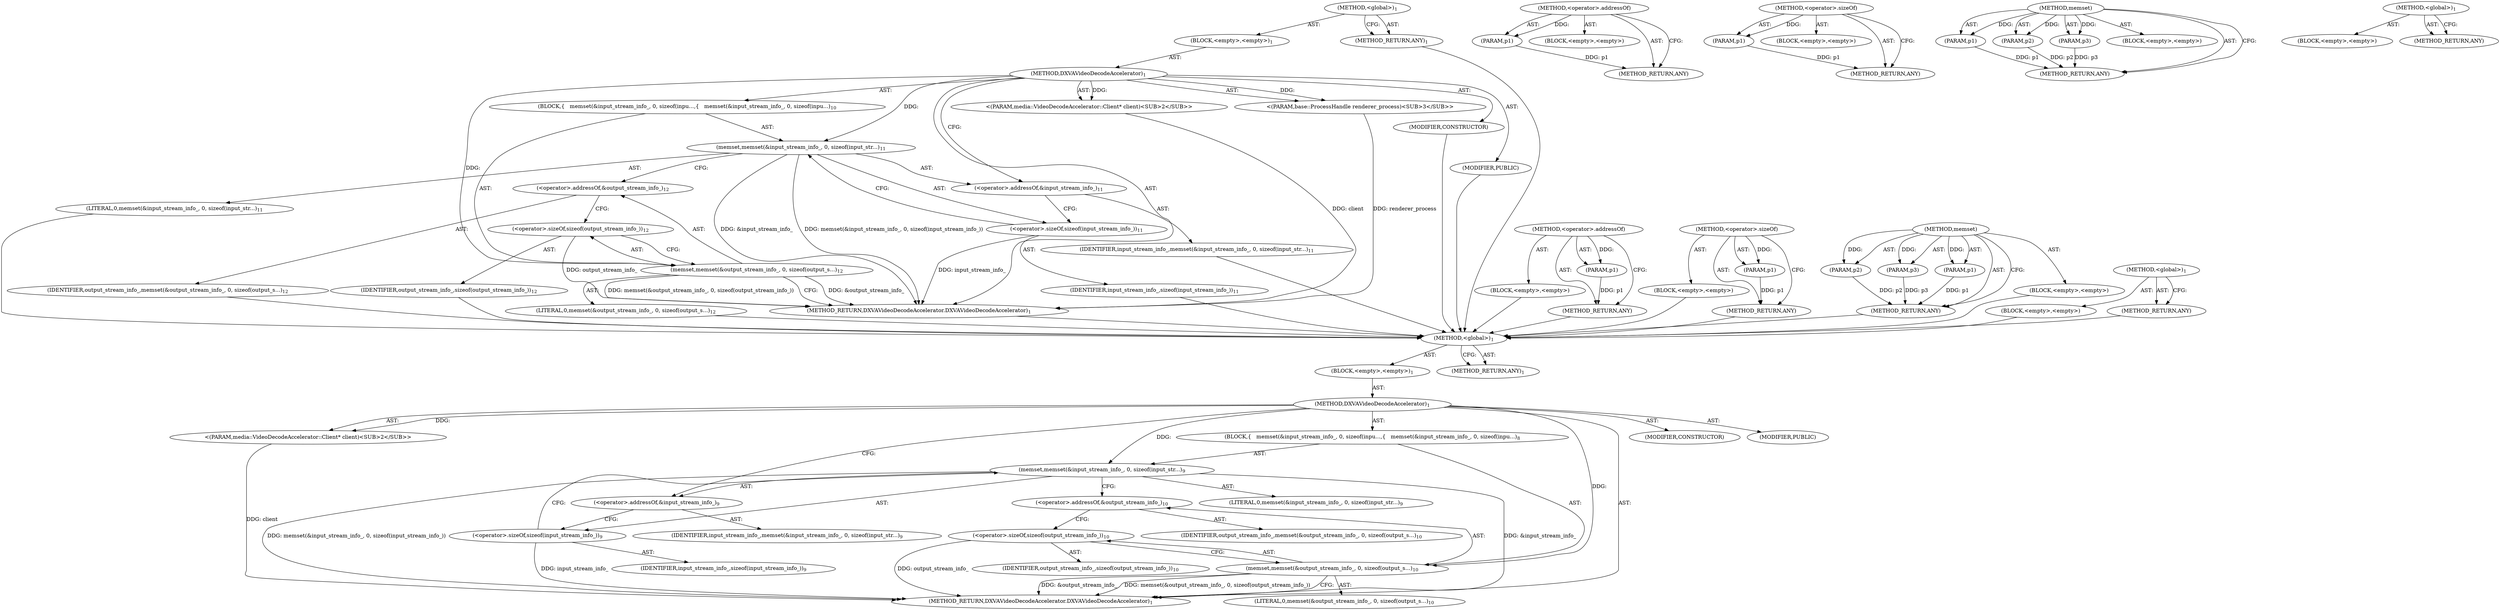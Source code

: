 digraph "&lt;global&gt;" {
vulnerable_6 [label=<(METHOD,&lt;global&gt;)<SUB>1</SUB>>];
vulnerable_7 [label=<(BLOCK,&lt;empty&gt;,&lt;empty&gt;)<SUB>1</SUB>>];
vulnerable_8 [label=<(METHOD,DXVAVideoDecodeAccelerator)<SUB>1</SUB>>];
vulnerable_9 [label="<(PARAM,media::VideoDecodeAccelerator::Client* client)<SUB>2</SUB>>"];
vulnerable_10 [label="<(PARAM,base::ProcessHandle renderer_process)<SUB>3</SUB>>"];
vulnerable_11 [label=<(BLOCK,{
   memset(&amp;input_stream_info_, 0, sizeof(inpu...,{
   memset(&amp;input_stream_info_, 0, sizeof(inpu...)<SUB>10</SUB>>];
vulnerable_12 [label=<(memset,memset(&amp;input_stream_info_, 0, sizeof(input_str...)<SUB>11</SUB>>];
vulnerable_13 [label=<(&lt;operator&gt;.addressOf,&amp;input_stream_info_)<SUB>11</SUB>>];
vulnerable_14 [label=<(IDENTIFIER,input_stream_info_,memset(&amp;input_stream_info_, 0, sizeof(input_str...)<SUB>11</SUB>>];
vulnerable_15 [label=<(LITERAL,0,memset(&amp;input_stream_info_, 0, sizeof(input_str...)<SUB>11</SUB>>];
vulnerable_16 [label=<(&lt;operator&gt;.sizeOf,sizeof(input_stream_info_))<SUB>11</SUB>>];
vulnerable_17 [label=<(IDENTIFIER,input_stream_info_,sizeof(input_stream_info_))<SUB>11</SUB>>];
vulnerable_18 [label=<(memset,memset(&amp;output_stream_info_, 0, sizeof(output_s...)<SUB>12</SUB>>];
vulnerable_19 [label=<(&lt;operator&gt;.addressOf,&amp;output_stream_info_)<SUB>12</SUB>>];
vulnerable_20 [label=<(IDENTIFIER,output_stream_info_,memset(&amp;output_stream_info_, 0, sizeof(output_s...)<SUB>12</SUB>>];
vulnerable_21 [label=<(LITERAL,0,memset(&amp;output_stream_info_, 0, sizeof(output_s...)<SUB>12</SUB>>];
vulnerable_22 [label=<(&lt;operator&gt;.sizeOf,sizeof(output_stream_info_))<SUB>12</SUB>>];
vulnerable_23 [label=<(IDENTIFIER,output_stream_info_,sizeof(output_stream_info_))<SUB>12</SUB>>];
vulnerable_24 [label=<(MODIFIER,CONSTRUCTOR)>];
vulnerable_25 [label=<(MODIFIER,PUBLIC)>];
vulnerable_26 [label=<(METHOD_RETURN,DXVAVideoDecodeAccelerator.DXVAVideoDecodeAccelerator)<SUB>1</SUB>>];
vulnerable_28 [label=<(METHOD_RETURN,ANY)<SUB>1</SUB>>];
vulnerable_59 [label=<(METHOD,&lt;operator&gt;.addressOf)>];
vulnerable_60 [label=<(PARAM,p1)>];
vulnerable_61 [label=<(BLOCK,&lt;empty&gt;,&lt;empty&gt;)>];
vulnerable_62 [label=<(METHOD_RETURN,ANY)>];
vulnerable_63 [label=<(METHOD,&lt;operator&gt;.sizeOf)>];
vulnerable_64 [label=<(PARAM,p1)>];
vulnerable_65 [label=<(BLOCK,&lt;empty&gt;,&lt;empty&gt;)>];
vulnerable_66 [label=<(METHOD_RETURN,ANY)>];
vulnerable_53 [label=<(METHOD,memset)>];
vulnerable_54 [label=<(PARAM,p1)>];
vulnerable_55 [label=<(PARAM,p2)>];
vulnerable_56 [label=<(PARAM,p3)>];
vulnerable_57 [label=<(BLOCK,&lt;empty&gt;,&lt;empty&gt;)>];
vulnerable_58 [label=<(METHOD_RETURN,ANY)>];
vulnerable_47 [label=<(METHOD,&lt;global&gt;)<SUB>1</SUB>>];
vulnerable_48 [label=<(BLOCK,&lt;empty&gt;,&lt;empty&gt;)>];
vulnerable_49 [label=<(METHOD_RETURN,ANY)>];
fixed_6 [label=<(METHOD,&lt;global&gt;)<SUB>1</SUB>>];
fixed_7 [label=<(BLOCK,&lt;empty&gt;,&lt;empty&gt;)<SUB>1</SUB>>];
fixed_8 [label=<(METHOD,DXVAVideoDecodeAccelerator)<SUB>1</SUB>>];
fixed_9 [label="<(PARAM,media::VideoDecodeAccelerator::Client* client)<SUB>2</SUB>>"];
fixed_10 [label=<(BLOCK,{
   memset(&amp;input_stream_info_, 0, sizeof(inpu...,{
   memset(&amp;input_stream_info_, 0, sizeof(inpu...)<SUB>8</SUB>>];
fixed_11 [label=<(memset,memset(&amp;input_stream_info_, 0, sizeof(input_str...)<SUB>9</SUB>>];
fixed_12 [label=<(&lt;operator&gt;.addressOf,&amp;input_stream_info_)<SUB>9</SUB>>];
fixed_13 [label=<(IDENTIFIER,input_stream_info_,memset(&amp;input_stream_info_, 0, sizeof(input_str...)<SUB>9</SUB>>];
fixed_14 [label=<(LITERAL,0,memset(&amp;input_stream_info_, 0, sizeof(input_str...)<SUB>9</SUB>>];
fixed_15 [label=<(&lt;operator&gt;.sizeOf,sizeof(input_stream_info_))<SUB>9</SUB>>];
fixed_16 [label=<(IDENTIFIER,input_stream_info_,sizeof(input_stream_info_))<SUB>9</SUB>>];
fixed_17 [label=<(memset,memset(&amp;output_stream_info_, 0, sizeof(output_s...)<SUB>10</SUB>>];
fixed_18 [label=<(&lt;operator&gt;.addressOf,&amp;output_stream_info_)<SUB>10</SUB>>];
fixed_19 [label=<(IDENTIFIER,output_stream_info_,memset(&amp;output_stream_info_, 0, sizeof(output_s...)<SUB>10</SUB>>];
fixed_20 [label=<(LITERAL,0,memset(&amp;output_stream_info_, 0, sizeof(output_s...)<SUB>10</SUB>>];
fixed_21 [label=<(&lt;operator&gt;.sizeOf,sizeof(output_stream_info_))<SUB>10</SUB>>];
fixed_22 [label=<(IDENTIFIER,output_stream_info_,sizeof(output_stream_info_))<SUB>10</SUB>>];
fixed_23 [label=<(MODIFIER,CONSTRUCTOR)>];
fixed_24 [label=<(MODIFIER,PUBLIC)>];
fixed_25 [label=<(METHOD_RETURN,DXVAVideoDecodeAccelerator.DXVAVideoDecodeAccelerator)<SUB>1</SUB>>];
fixed_27 [label=<(METHOD_RETURN,ANY)<SUB>1</SUB>>];
fixed_56 [label=<(METHOD,&lt;operator&gt;.addressOf)>];
fixed_57 [label=<(PARAM,p1)>];
fixed_58 [label=<(BLOCK,&lt;empty&gt;,&lt;empty&gt;)>];
fixed_59 [label=<(METHOD_RETURN,ANY)>];
fixed_60 [label=<(METHOD,&lt;operator&gt;.sizeOf)>];
fixed_61 [label=<(PARAM,p1)>];
fixed_62 [label=<(BLOCK,&lt;empty&gt;,&lt;empty&gt;)>];
fixed_63 [label=<(METHOD_RETURN,ANY)>];
fixed_50 [label=<(METHOD,memset)>];
fixed_51 [label=<(PARAM,p1)>];
fixed_52 [label=<(PARAM,p2)>];
fixed_53 [label=<(PARAM,p3)>];
fixed_54 [label=<(BLOCK,&lt;empty&gt;,&lt;empty&gt;)>];
fixed_55 [label=<(METHOD_RETURN,ANY)>];
fixed_44 [label=<(METHOD,&lt;global&gt;)<SUB>1</SUB>>];
fixed_45 [label=<(BLOCK,&lt;empty&gt;,&lt;empty&gt;)>];
fixed_46 [label=<(METHOD_RETURN,ANY)>];
vulnerable_6 -> vulnerable_7  [key=0, label="AST: "];
vulnerable_6 -> vulnerable_28  [key=0, label="AST: "];
vulnerable_6 -> vulnerable_28  [key=1, label="CFG: "];
vulnerable_7 -> vulnerable_8  [key=0, label="AST: "];
vulnerable_8 -> vulnerable_9  [key=0, label="AST: "];
vulnerable_8 -> vulnerable_9  [key=1, label="DDG: "];
vulnerable_8 -> vulnerable_10  [key=0, label="AST: "];
vulnerable_8 -> vulnerable_10  [key=1, label="DDG: "];
vulnerable_8 -> vulnerable_11  [key=0, label="AST: "];
vulnerable_8 -> vulnerable_24  [key=0, label="AST: "];
vulnerable_8 -> vulnerable_25  [key=0, label="AST: "];
vulnerable_8 -> vulnerable_26  [key=0, label="AST: "];
vulnerable_8 -> vulnerable_13  [key=0, label="CFG: "];
vulnerable_8 -> vulnerable_12  [key=0, label="DDG: "];
vulnerable_8 -> vulnerable_18  [key=0, label="DDG: "];
vulnerable_9 -> vulnerable_26  [key=0, label="DDG: client"];
vulnerable_10 -> vulnerable_26  [key=0, label="DDG: renderer_process"];
vulnerable_11 -> vulnerable_12  [key=0, label="AST: "];
vulnerable_11 -> vulnerable_18  [key=0, label="AST: "];
vulnerable_12 -> vulnerable_13  [key=0, label="AST: "];
vulnerable_12 -> vulnerable_15  [key=0, label="AST: "];
vulnerable_12 -> vulnerable_16  [key=0, label="AST: "];
vulnerable_12 -> vulnerable_19  [key=0, label="CFG: "];
vulnerable_12 -> vulnerable_26  [key=0, label="DDG: &amp;input_stream_info_"];
vulnerable_12 -> vulnerable_26  [key=1, label="DDG: memset(&amp;input_stream_info_, 0, sizeof(input_stream_info_))"];
vulnerable_13 -> vulnerable_14  [key=0, label="AST: "];
vulnerable_13 -> vulnerable_16  [key=0, label="CFG: "];
vulnerable_14 -> fixed_6  [key=0];
vulnerable_15 -> fixed_6  [key=0];
vulnerable_16 -> vulnerable_17  [key=0, label="AST: "];
vulnerable_16 -> vulnerable_12  [key=0, label="CFG: "];
vulnerable_16 -> vulnerable_26  [key=0, label="DDG: input_stream_info_"];
vulnerable_17 -> fixed_6  [key=0];
vulnerable_18 -> vulnerable_19  [key=0, label="AST: "];
vulnerable_18 -> vulnerable_21  [key=0, label="AST: "];
vulnerable_18 -> vulnerable_22  [key=0, label="AST: "];
vulnerable_18 -> vulnerable_26  [key=0, label="CFG: "];
vulnerable_18 -> vulnerable_26  [key=1, label="DDG: &amp;output_stream_info_"];
vulnerable_18 -> vulnerable_26  [key=2, label="DDG: memset(&amp;output_stream_info_, 0, sizeof(output_stream_info_))"];
vulnerable_19 -> vulnerable_20  [key=0, label="AST: "];
vulnerable_19 -> vulnerable_22  [key=0, label="CFG: "];
vulnerable_20 -> fixed_6  [key=0];
vulnerable_21 -> fixed_6  [key=0];
vulnerable_22 -> vulnerable_23  [key=0, label="AST: "];
vulnerable_22 -> vulnerable_18  [key=0, label="CFG: "];
vulnerable_22 -> vulnerable_26  [key=0, label="DDG: output_stream_info_"];
vulnerable_23 -> fixed_6  [key=0];
vulnerable_24 -> fixed_6  [key=0];
vulnerable_25 -> fixed_6  [key=0];
vulnerable_26 -> fixed_6  [key=0];
vulnerable_28 -> fixed_6  [key=0];
vulnerable_59 -> vulnerable_60  [key=0, label="AST: "];
vulnerable_59 -> vulnerable_60  [key=1, label="DDG: "];
vulnerable_59 -> vulnerable_61  [key=0, label="AST: "];
vulnerable_59 -> vulnerable_62  [key=0, label="AST: "];
vulnerable_59 -> vulnerable_62  [key=1, label="CFG: "];
vulnerable_60 -> vulnerable_62  [key=0, label="DDG: p1"];
vulnerable_61 -> fixed_6  [key=0];
vulnerable_62 -> fixed_6  [key=0];
vulnerable_63 -> vulnerable_64  [key=0, label="AST: "];
vulnerable_63 -> vulnerable_64  [key=1, label="DDG: "];
vulnerable_63 -> vulnerable_65  [key=0, label="AST: "];
vulnerable_63 -> vulnerable_66  [key=0, label="AST: "];
vulnerable_63 -> vulnerable_66  [key=1, label="CFG: "];
vulnerable_64 -> vulnerable_66  [key=0, label="DDG: p1"];
vulnerable_65 -> fixed_6  [key=0];
vulnerable_66 -> fixed_6  [key=0];
vulnerable_53 -> vulnerable_54  [key=0, label="AST: "];
vulnerable_53 -> vulnerable_54  [key=1, label="DDG: "];
vulnerable_53 -> vulnerable_57  [key=0, label="AST: "];
vulnerable_53 -> vulnerable_55  [key=0, label="AST: "];
vulnerable_53 -> vulnerable_55  [key=1, label="DDG: "];
vulnerable_53 -> vulnerable_58  [key=0, label="AST: "];
vulnerable_53 -> vulnerable_58  [key=1, label="CFG: "];
vulnerable_53 -> vulnerable_56  [key=0, label="AST: "];
vulnerable_53 -> vulnerable_56  [key=1, label="DDG: "];
vulnerable_54 -> vulnerable_58  [key=0, label="DDG: p1"];
vulnerable_55 -> vulnerable_58  [key=0, label="DDG: p2"];
vulnerable_56 -> vulnerable_58  [key=0, label="DDG: p3"];
vulnerable_57 -> fixed_6  [key=0];
vulnerable_58 -> fixed_6  [key=0];
vulnerable_47 -> vulnerable_48  [key=0, label="AST: "];
vulnerable_47 -> vulnerable_49  [key=0, label="AST: "];
vulnerable_47 -> vulnerable_49  [key=1, label="CFG: "];
vulnerable_48 -> fixed_6  [key=0];
vulnerable_49 -> fixed_6  [key=0];
fixed_6 -> fixed_7  [key=0, label="AST: "];
fixed_6 -> fixed_27  [key=0, label="AST: "];
fixed_6 -> fixed_27  [key=1, label="CFG: "];
fixed_7 -> fixed_8  [key=0, label="AST: "];
fixed_8 -> fixed_9  [key=0, label="AST: "];
fixed_8 -> fixed_9  [key=1, label="DDG: "];
fixed_8 -> fixed_10  [key=0, label="AST: "];
fixed_8 -> fixed_23  [key=0, label="AST: "];
fixed_8 -> fixed_24  [key=0, label="AST: "];
fixed_8 -> fixed_25  [key=0, label="AST: "];
fixed_8 -> fixed_12  [key=0, label="CFG: "];
fixed_8 -> fixed_11  [key=0, label="DDG: "];
fixed_8 -> fixed_17  [key=0, label="DDG: "];
fixed_9 -> fixed_25  [key=0, label="DDG: client"];
fixed_10 -> fixed_11  [key=0, label="AST: "];
fixed_10 -> fixed_17  [key=0, label="AST: "];
fixed_11 -> fixed_12  [key=0, label="AST: "];
fixed_11 -> fixed_14  [key=0, label="AST: "];
fixed_11 -> fixed_15  [key=0, label="AST: "];
fixed_11 -> fixed_18  [key=0, label="CFG: "];
fixed_11 -> fixed_25  [key=0, label="DDG: &amp;input_stream_info_"];
fixed_11 -> fixed_25  [key=1, label="DDG: memset(&amp;input_stream_info_, 0, sizeof(input_stream_info_))"];
fixed_12 -> fixed_13  [key=0, label="AST: "];
fixed_12 -> fixed_15  [key=0, label="CFG: "];
fixed_15 -> fixed_16  [key=0, label="AST: "];
fixed_15 -> fixed_11  [key=0, label="CFG: "];
fixed_15 -> fixed_25  [key=0, label="DDG: input_stream_info_"];
fixed_17 -> fixed_18  [key=0, label="AST: "];
fixed_17 -> fixed_20  [key=0, label="AST: "];
fixed_17 -> fixed_21  [key=0, label="AST: "];
fixed_17 -> fixed_25  [key=0, label="CFG: "];
fixed_17 -> fixed_25  [key=1, label="DDG: &amp;output_stream_info_"];
fixed_17 -> fixed_25  [key=2, label="DDG: memset(&amp;output_stream_info_, 0, sizeof(output_stream_info_))"];
fixed_18 -> fixed_19  [key=0, label="AST: "];
fixed_18 -> fixed_21  [key=0, label="CFG: "];
fixed_21 -> fixed_22  [key=0, label="AST: "];
fixed_21 -> fixed_17  [key=0, label="CFG: "];
fixed_21 -> fixed_25  [key=0, label="DDG: output_stream_info_"];
fixed_56 -> fixed_57  [key=0, label="AST: "];
fixed_56 -> fixed_57  [key=1, label="DDG: "];
fixed_56 -> fixed_58  [key=0, label="AST: "];
fixed_56 -> fixed_59  [key=0, label="AST: "];
fixed_56 -> fixed_59  [key=1, label="CFG: "];
fixed_57 -> fixed_59  [key=0, label="DDG: p1"];
fixed_60 -> fixed_61  [key=0, label="AST: "];
fixed_60 -> fixed_61  [key=1, label="DDG: "];
fixed_60 -> fixed_62  [key=0, label="AST: "];
fixed_60 -> fixed_63  [key=0, label="AST: "];
fixed_60 -> fixed_63  [key=1, label="CFG: "];
fixed_61 -> fixed_63  [key=0, label="DDG: p1"];
fixed_50 -> fixed_51  [key=0, label="AST: "];
fixed_50 -> fixed_51  [key=1, label="DDG: "];
fixed_50 -> fixed_54  [key=0, label="AST: "];
fixed_50 -> fixed_52  [key=0, label="AST: "];
fixed_50 -> fixed_52  [key=1, label="DDG: "];
fixed_50 -> fixed_55  [key=0, label="AST: "];
fixed_50 -> fixed_55  [key=1, label="CFG: "];
fixed_50 -> fixed_53  [key=0, label="AST: "];
fixed_50 -> fixed_53  [key=1, label="DDG: "];
fixed_51 -> fixed_55  [key=0, label="DDG: p1"];
fixed_52 -> fixed_55  [key=0, label="DDG: p2"];
fixed_53 -> fixed_55  [key=0, label="DDG: p3"];
fixed_44 -> fixed_45  [key=0, label="AST: "];
fixed_44 -> fixed_46  [key=0, label="AST: "];
fixed_44 -> fixed_46  [key=1, label="CFG: "];
}
